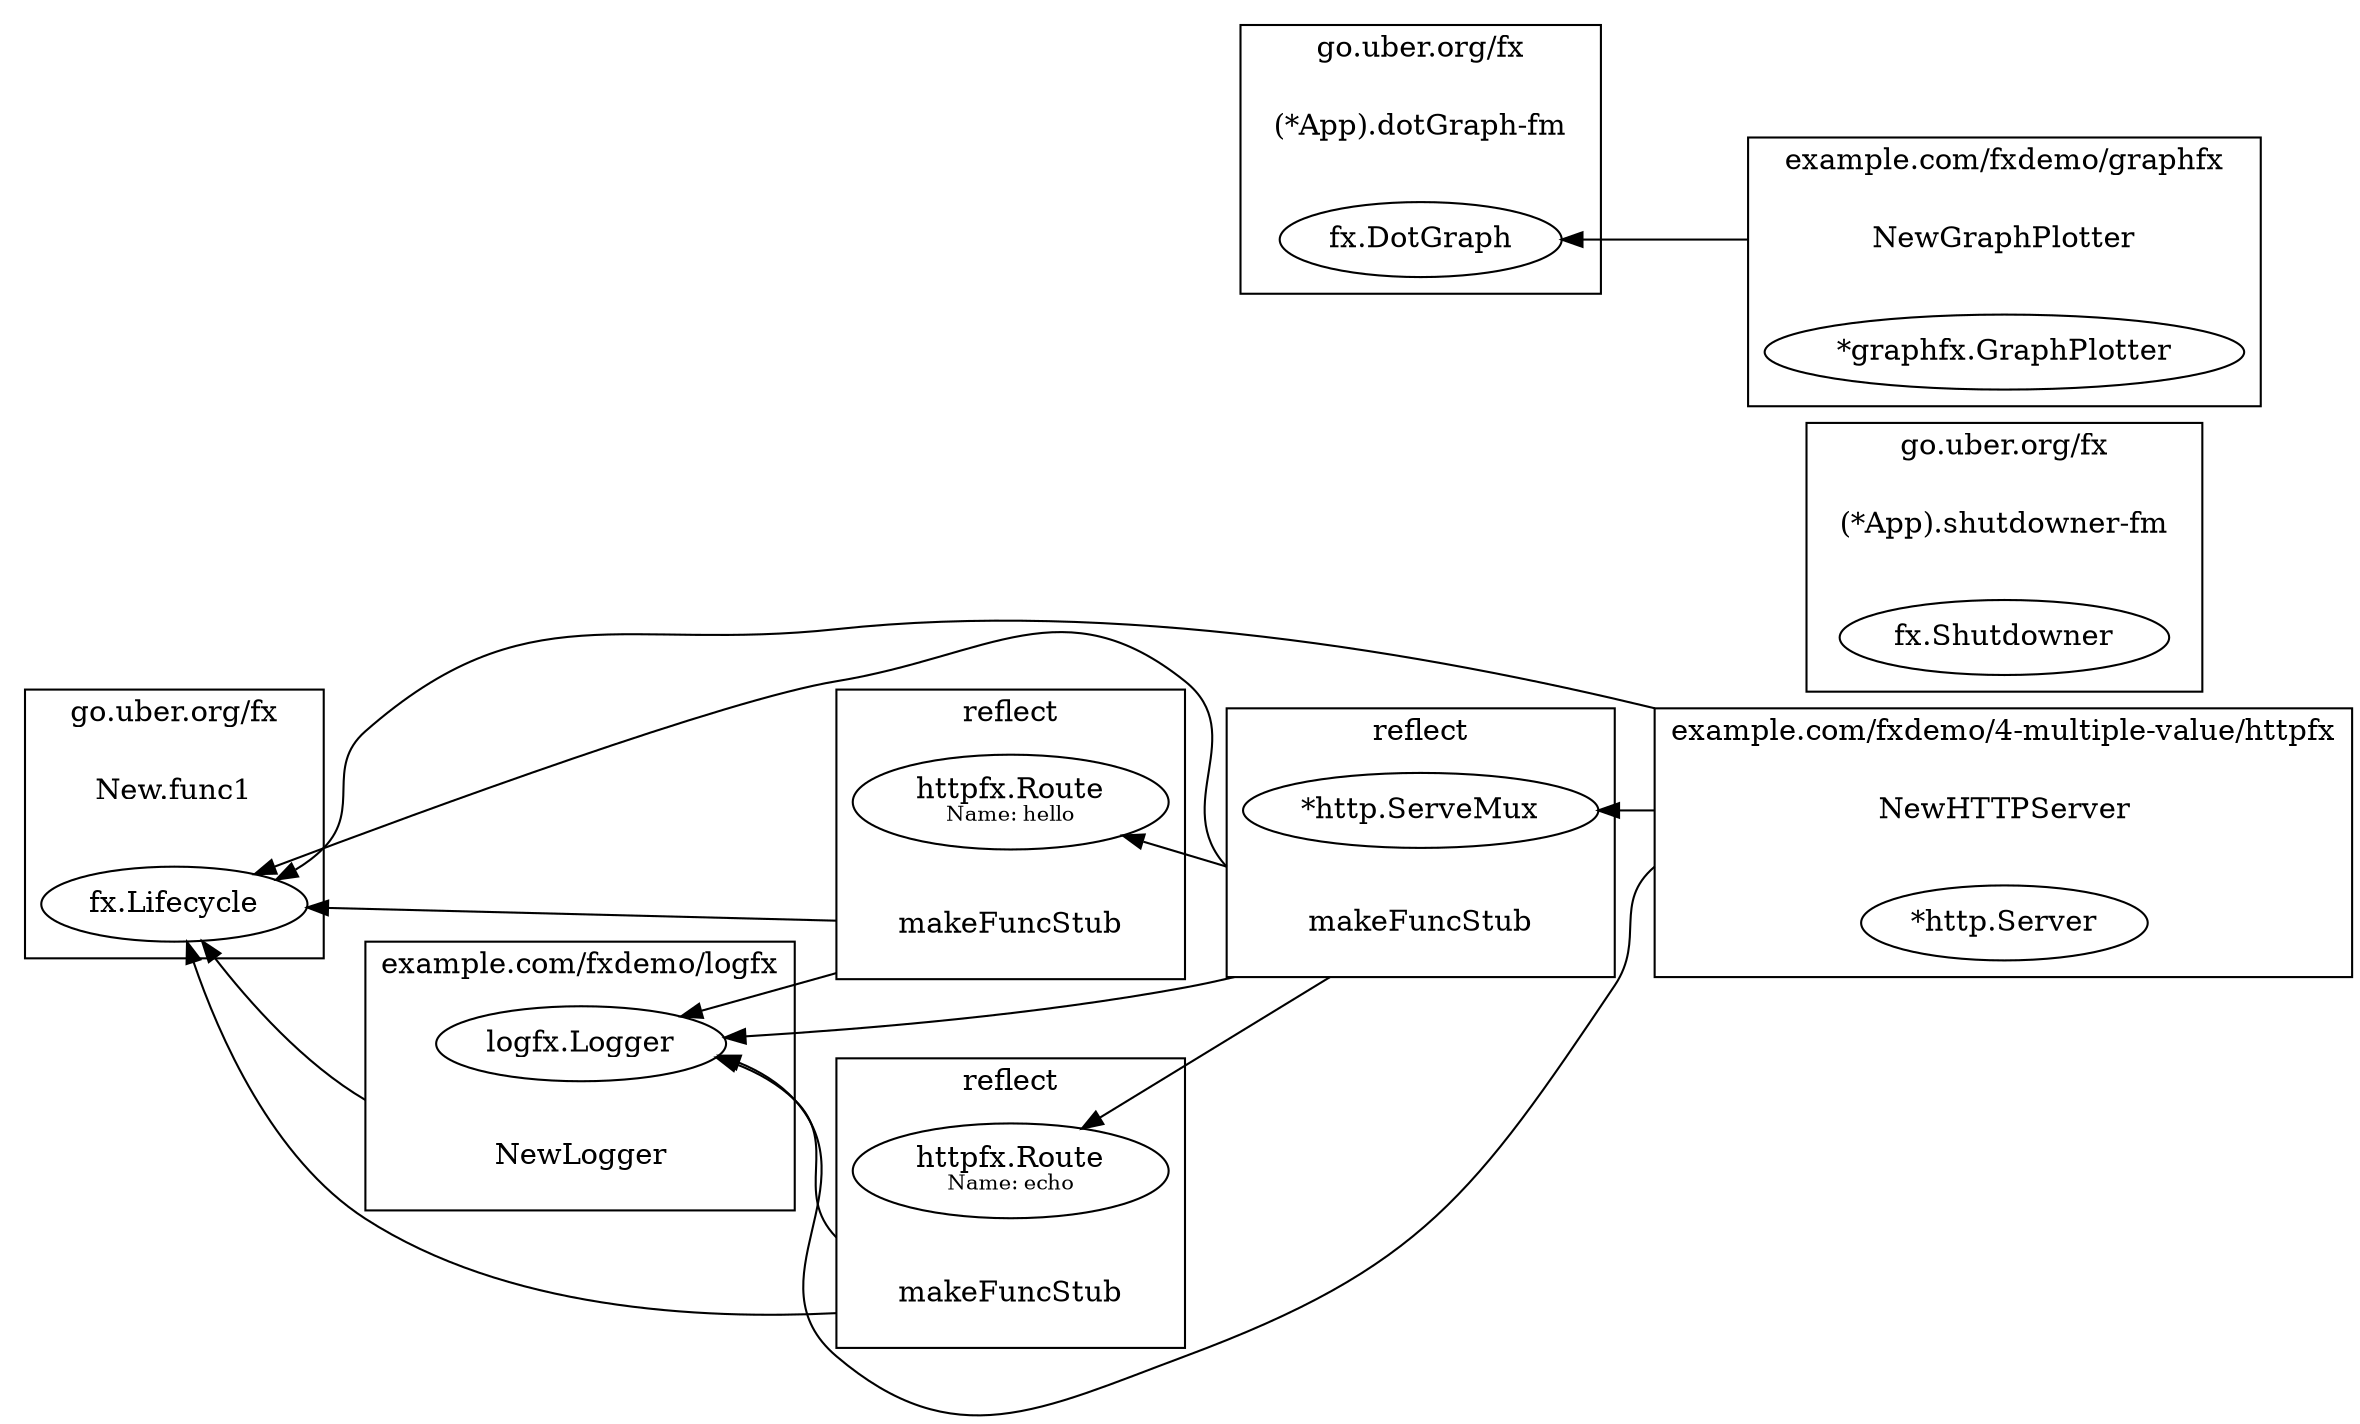 digraph {
	rankdir=RL;
	graph [compound=true];
	
		subgraph cluster_0 {
			label = "go.uber.org/fx";
			constructor_0 [shape=plaintext label="New.func1"];
			
			"fx.Lifecycle" [label=<fx.Lifecycle>];
			
		}
		
		
		subgraph cluster_1 {
			label = "go.uber.org/fx";
			constructor_1 [shape=plaintext label="(*App).shutdowner-fm"];
			
			"fx.Shutdowner" [label=<fx.Shutdowner>];
			
		}
		
		
		subgraph cluster_2 {
			label = "go.uber.org/fx";
			constructor_2 [shape=plaintext label="(*App).dotGraph-fm"];
			
			"fx.DotGraph" [label=<fx.DotGraph>];
			
		}
		
		
		subgraph cluster_3 {
			label = "example.com/fxdemo/graphfx";
			constructor_3 [shape=plaintext label="NewGraphPlotter"];
			
			"*graphfx.GraphPlotter" [label=<*graphfx.GraphPlotter>];
			
		}
		
			constructor_3 -> "fx.DotGraph" [ltail=cluster_3];
		
		
		subgraph cluster_4 {
			label = "example.com/fxdemo/4-multiple-value/httpfx";
			constructor_4 [shape=plaintext label="NewHTTPServer"];
			
			"*http.Server" [label=<*http.Server>];
			
		}
		
			constructor_4 -> "fx.Lifecycle" [ltail=cluster_4];
		
			constructor_4 -> "logfx.Logger" [ltail=cluster_4];
		
			constructor_4 -> "*http.ServeMux" [ltail=cluster_4];
		
		
		subgraph cluster_5 {
			label = "reflect";
			constructor_5 [shape=plaintext label="makeFuncStub"];
			
			"*http.ServeMux" [label=<*http.ServeMux>];
			
		}
		
			constructor_5 -> "fx.Lifecycle" [ltail=cluster_5];
		
			constructor_5 -> "logfx.Logger" [ltail=cluster_5];
		
			constructor_5 -> "httpfx.Route[name=hello]" [ltail=cluster_5];
		
			constructor_5 -> "httpfx.Route[name=echo]" [ltail=cluster_5];
		
		
		subgraph cluster_6 {
			label = "reflect";
			constructor_6 [shape=plaintext label="makeFuncStub"];
			
			"httpfx.Route[name=echo]" [label=<httpfx.Route<BR /><FONT POINT-SIZE="10">Name: echo</FONT>>];
			
		}
		
			constructor_6 -> "fx.Lifecycle" [ltail=cluster_6];
		
			constructor_6 -> "logfx.Logger" [ltail=cluster_6];
		
		
		subgraph cluster_7 {
			label = "reflect";
			constructor_7 [shape=plaintext label="makeFuncStub"];
			
			"httpfx.Route[name=hello]" [label=<httpfx.Route<BR /><FONT POINT-SIZE="10">Name: hello</FONT>>];
			
		}
		
			constructor_7 -> "fx.Lifecycle" [ltail=cluster_7];
		
			constructor_7 -> "logfx.Logger" [ltail=cluster_7];
		
		
		subgraph cluster_8 {
			label = "example.com/fxdemo/logfx";
			constructor_8 [shape=plaintext label="NewLogger"];
			
			"logfx.Logger" [label=<logfx.Logger>];
			
		}
		
			constructor_8 -> "fx.Lifecycle" [ltail=cluster_8];
		
		
	
}